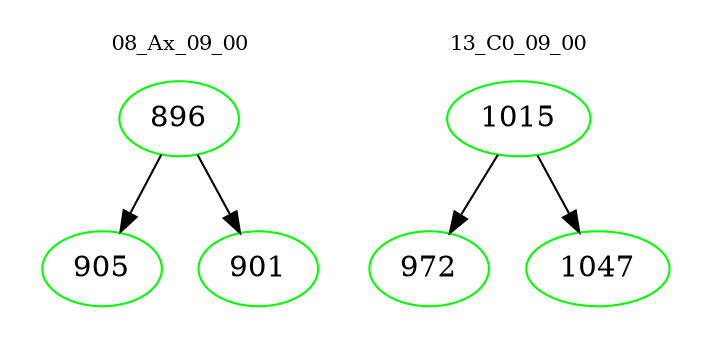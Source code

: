 digraph{
subgraph cluster_0 {
color = white
label = "08_Ax_09_00";
fontsize=10;
T0_896 [label="896", color="green"]
T0_896 -> T0_905 [color="black"]
T0_905 [label="905", color="green"]
T0_896 -> T0_901 [color="black"]
T0_901 [label="901", color="green"]
}
subgraph cluster_1 {
color = white
label = "13_C0_09_00";
fontsize=10;
T1_1015 [label="1015", color="green"]
T1_1015 -> T1_972 [color="black"]
T1_972 [label="972", color="green"]
T1_1015 -> T1_1047 [color="black"]
T1_1047 [label="1047", color="green"]
}
}
